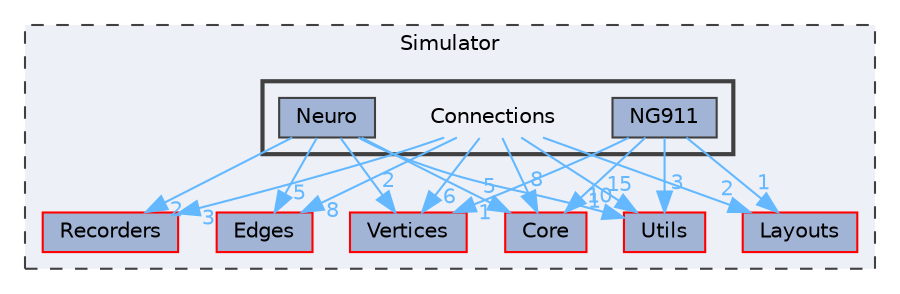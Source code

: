 digraph "Simulator/Connections"
{
 // LATEX_PDF_SIZE
  bgcolor="transparent";
  edge [fontname=Helvetica,fontsize=10,labelfontname=Helvetica,labelfontsize=10];
  node [fontname=Helvetica,fontsize=10,shape=box,height=0.2,width=0.4];
  compound=true
  subgraph clusterdir_02de32643c62db6df59640b35d9a9cf0 {
    graph [ bgcolor="#edf0f7", pencolor="grey25", label="Simulator", fontname=Helvetica,fontsize=10 style="filled,dashed", URL="dir_02de32643c62db6df59640b35d9a9cf0.html",tooltip=""]
  dir_3ac08e5f9efe403e3352678b4856c4fc [label="Layouts", fillcolor="#a2b4d6", color="red", style="filled", URL="dir_3ac08e5f9efe403e3352678b4856c4fc.html",tooltip=""];
  dir_5a2fd15a83dd9932f6d7f06d1b2ce5fa [label="Recorders", fillcolor="#a2b4d6", color="red", style="filled", URL="dir_5a2fd15a83dd9932f6d7f06d1b2ce5fa.html",tooltip=""];
  dir_7119e39fba25347656c358c78b4b5d07 [label="Core", fillcolor="#a2b4d6", color="red", style="filled", URL="dir_7119e39fba25347656c358c78b4b5d07.html",tooltip=""];
  dir_83539a1eabc265fd6adc984748625353 [label="Edges", fillcolor="#a2b4d6", color="red", style="filled", URL="dir_83539a1eabc265fd6adc984748625353.html",tooltip=""];
  dir_a0272814d0434af1122b2c8b7d064f8e [label="Utils", fillcolor="#a2b4d6", color="red", style="filled", URL="dir_a0272814d0434af1122b2c8b7d064f8e.html",tooltip=""];
  dir_d8060c2cba75c9e0fc05c677ef9a9400 [label="Vertices", fillcolor="#a2b4d6", color="red", style="filled", URL="dir_d8060c2cba75c9e0fc05c677ef9a9400.html",tooltip=""];
  subgraph clusterdir_af0537d5ef6bce48fbede7b26d870c6c {
    graph [ bgcolor="#edf0f7", pencolor="grey25", label="", fontname=Helvetica,fontsize=10 style="filled,bold", URL="dir_af0537d5ef6bce48fbede7b26d870c6c.html",tooltip=""]
    dir_af0537d5ef6bce48fbede7b26d870c6c [shape=plaintext, label="Connections"];
  dir_90974e6975f5ebcfbe7e25181ce1c021 [label="Neuro", fillcolor="#a2b4d6", color="grey25", style="filled", URL="dir_90974e6975f5ebcfbe7e25181ce1c021.html",tooltip=""];
  dir_bf202b98a71f8773bf19d533caa4f84e [label="NG911", fillcolor="#a2b4d6", color="grey25", style="filled", URL="dir_bf202b98a71f8773bf19d533caa4f84e.html",tooltip=""];
  }
  }
  dir_af0537d5ef6bce48fbede7b26d870c6c->dir_3ac08e5f9efe403e3352678b4856c4fc [headlabel="2", labeldistance=1.5 headhref="dir_000000_000007.html" color="steelblue1" fontcolor="steelblue1"];
  dir_af0537d5ef6bce48fbede7b26d870c6c->dir_5a2fd15a83dd9932f6d7f06d1b2ce5fa [headlabel="3", labeldistance=1.5 headhref="dir_000000_000019.html" color="steelblue1" fontcolor="steelblue1"];
  dir_af0537d5ef6bce48fbede7b26d870c6c->dir_7119e39fba25347656c358c78b4b5d07 [headlabel="8", labeldistance=1.5 headhref="dir_000000_000001.html" color="steelblue1" fontcolor="steelblue1"];
  dir_af0537d5ef6bce48fbede7b26d870c6c->dir_83539a1eabc265fd6adc984748625353 [headlabel="8", labeldistance=1.5 headhref="dir_000000_000004.html" color="steelblue1" fontcolor="steelblue1"];
  dir_af0537d5ef6bce48fbede7b26d870c6c->dir_a0272814d0434af1122b2c8b7d064f8e [headlabel="15", labeldistance=1.5 headhref="dir_000000_000022.html" color="steelblue1" fontcolor="steelblue1"];
  dir_af0537d5ef6bce48fbede7b26d870c6c->dir_d8060c2cba75c9e0fc05c677ef9a9400 [headlabel="6", labeldistance=1.5 headhref="dir_000000_000023.html" color="steelblue1" fontcolor="steelblue1"];
  dir_90974e6975f5ebcfbe7e25181ce1c021->dir_5a2fd15a83dd9932f6d7f06d1b2ce5fa [headlabel="2", labeldistance=1.5 headhref="dir_000009_000019.html" color="steelblue1" fontcolor="steelblue1"];
  dir_90974e6975f5ebcfbe7e25181ce1c021->dir_7119e39fba25347656c358c78b4b5d07 [headlabel="5", labeldistance=1.5 headhref="dir_000009_000001.html" color="steelblue1" fontcolor="steelblue1"];
  dir_90974e6975f5ebcfbe7e25181ce1c021->dir_83539a1eabc265fd6adc984748625353 [headlabel="5", labeldistance=1.5 headhref="dir_000009_000004.html" color="steelblue1" fontcolor="steelblue1"];
  dir_90974e6975f5ebcfbe7e25181ce1c021->dir_a0272814d0434af1122b2c8b7d064f8e [headlabel="10", labeldistance=1.5 headhref="dir_000009_000022.html" color="steelblue1" fontcolor="steelblue1"];
  dir_90974e6975f5ebcfbe7e25181ce1c021->dir_d8060c2cba75c9e0fc05c677ef9a9400 [headlabel="2", labeldistance=1.5 headhref="dir_000009_000023.html" color="steelblue1" fontcolor="steelblue1"];
  dir_bf202b98a71f8773bf19d533caa4f84e->dir_3ac08e5f9efe403e3352678b4856c4fc [headlabel="1", labeldistance=1.5 headhref="dir_000014_000007.html" color="steelblue1" fontcolor="steelblue1"];
  dir_bf202b98a71f8773bf19d533caa4f84e->dir_7119e39fba25347656c358c78b4b5d07 [headlabel="1", labeldistance=1.5 headhref="dir_000014_000001.html" color="steelblue1" fontcolor="steelblue1"];
  dir_bf202b98a71f8773bf19d533caa4f84e->dir_a0272814d0434af1122b2c8b7d064f8e [headlabel="3", labeldistance=1.5 headhref="dir_000014_000022.html" color="steelblue1" fontcolor="steelblue1"];
  dir_bf202b98a71f8773bf19d533caa4f84e->dir_d8060c2cba75c9e0fc05c677ef9a9400 [headlabel="1", labeldistance=1.5 headhref="dir_000014_000023.html" color="steelblue1" fontcolor="steelblue1"];
}
